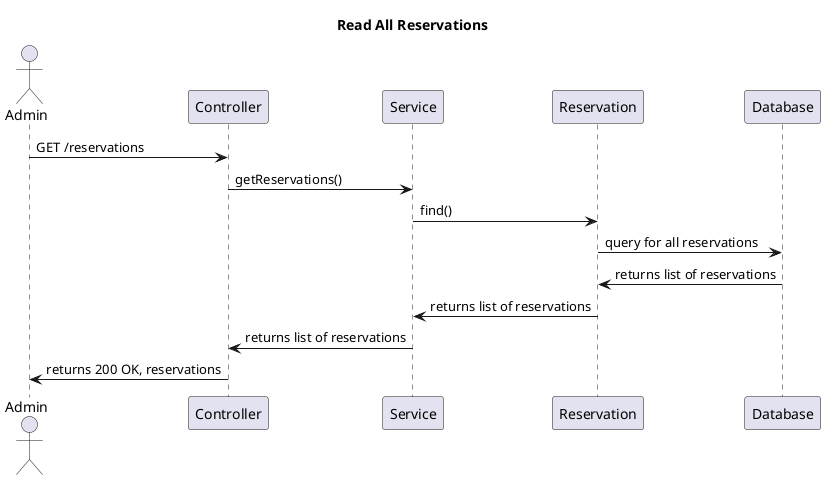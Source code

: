 @startuml
title Read All Reservations

actor Admin
participant "Controller" as ReservationController
participant "Service" as ReservationService
participant "Reservation" as Reservation
participant "Database" as Database

Admin -> ReservationController : GET /reservations
ReservationController -> ReservationService : getReservations()
ReservationService -> Reservation : find()
Reservation -> Database : query for all reservations
Database -> Reservation : returns list of reservations
Reservation -> ReservationService : returns list of reservations
ReservationService -> ReservationController : returns list of reservations
ReservationController -> Admin : returns 200 OK, reservations
@enduml
